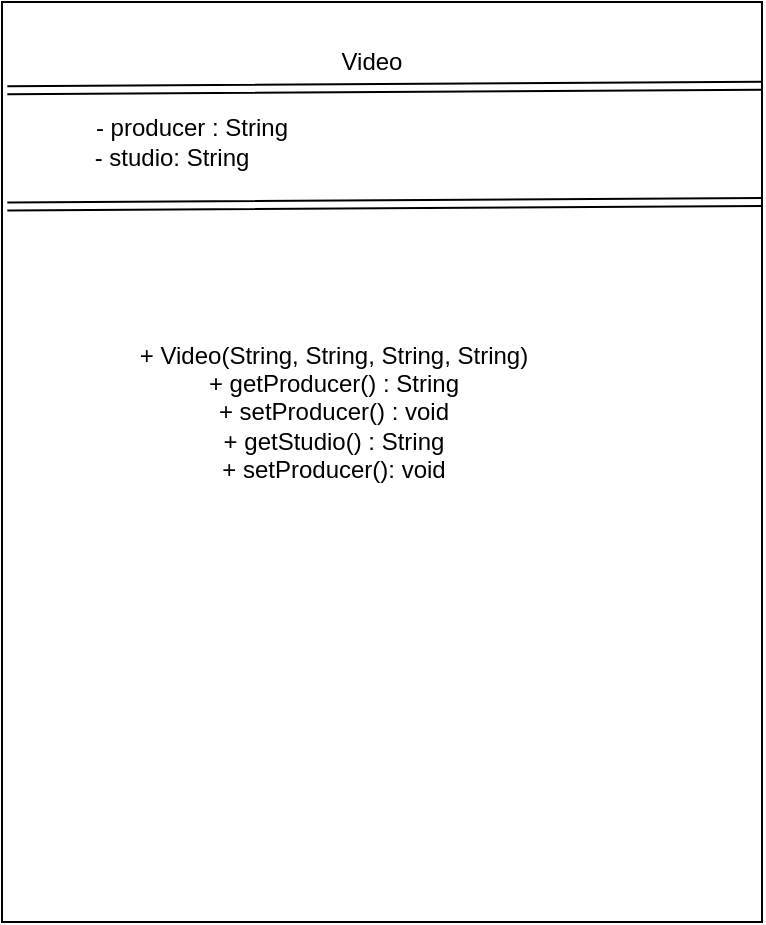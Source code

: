 <mxfile version="14.6.6" type="github">
  <diagram id="Xhpv-3tDheR5Zm_qJ-oF" name="Page-1">
    <mxGraphModel dx="870" dy="594" grid="1" gridSize="10" guides="1" tooltips="1" connect="1" arrows="1" fold="1" page="1" pageScale="1" pageWidth="850" pageHeight="1100" math="0" shadow="0">
      <root>
        <mxCell id="0" />
        <mxCell id="1" parent="0" />
        <mxCell id="l5qrBLK7dBV3Jlsl8NIk-1" value="" style="rounded=0;whiteSpace=wrap;html=1;" vertex="1" parent="1">
          <mxGeometry x="240" y="50" width="380" height="460" as="geometry" />
        </mxCell>
        <mxCell id="l5qrBLK7dBV3Jlsl8NIk-2" value="Video" style="text;html=1;strokeColor=none;fillColor=none;align=center;verticalAlign=middle;whiteSpace=wrap;rounded=0;" vertex="1" parent="1">
          <mxGeometry x="340" y="70" width="170" height="20" as="geometry" />
        </mxCell>
        <mxCell id="l5qrBLK7dBV3Jlsl8NIk-4" value="" style="shape=link;html=1;exitX=0.007;exitY=0.096;exitDx=0;exitDy=0;exitPerimeter=0;entryX=1;entryY=0.091;entryDx=0;entryDy=0;entryPerimeter=0;" edge="1" parent="1" source="l5qrBLK7dBV3Jlsl8NIk-1" target="l5qrBLK7dBV3Jlsl8NIk-1">
          <mxGeometry width="100" relative="1" as="geometry">
            <mxPoint x="370" y="310" as="sourcePoint" />
            <mxPoint x="470" y="310" as="targetPoint" />
          </mxGeometry>
        </mxCell>
        <mxCell id="l5qrBLK7dBV3Jlsl8NIk-5" value="- producer : String&lt;br&gt;- studio: String&amp;nbsp; &amp;nbsp; &amp;nbsp;&amp;nbsp;" style="text;html=1;strokeColor=none;fillColor=none;align=center;verticalAlign=middle;whiteSpace=wrap;rounded=0;" vertex="1" parent="1">
          <mxGeometry x="240" y="110" width="190" height="20" as="geometry" />
        </mxCell>
        <mxCell id="l5qrBLK7dBV3Jlsl8NIk-6" value="" style="shape=link;html=1;exitX=0.007;exitY=0.096;exitDx=0;exitDy=0;exitPerimeter=0;entryX=1;entryY=0.091;entryDx=0;entryDy=0;entryPerimeter=0;" edge="1" parent="1">
          <mxGeometry width="100" relative="1" as="geometry">
            <mxPoint x="242.66" y="152.3" as="sourcePoint" />
            <mxPoint x="620" y="150" as="targetPoint" />
          </mxGeometry>
        </mxCell>
        <mxCell id="l5qrBLK7dBV3Jlsl8NIk-7" value="+ Video(String, String, String, String)&lt;br&gt;+ getProducer() : String&lt;br&gt;+ setProducer() : void&lt;br&gt;+ getStudio() : String&lt;br&gt;+ setProducer(): void" style="text;html=1;strokeColor=none;fillColor=none;align=center;verticalAlign=middle;whiteSpace=wrap;rounded=0;" vertex="1" parent="1">
          <mxGeometry x="241" y="170" width="330" height="170" as="geometry" />
        </mxCell>
      </root>
    </mxGraphModel>
  </diagram>
</mxfile>
